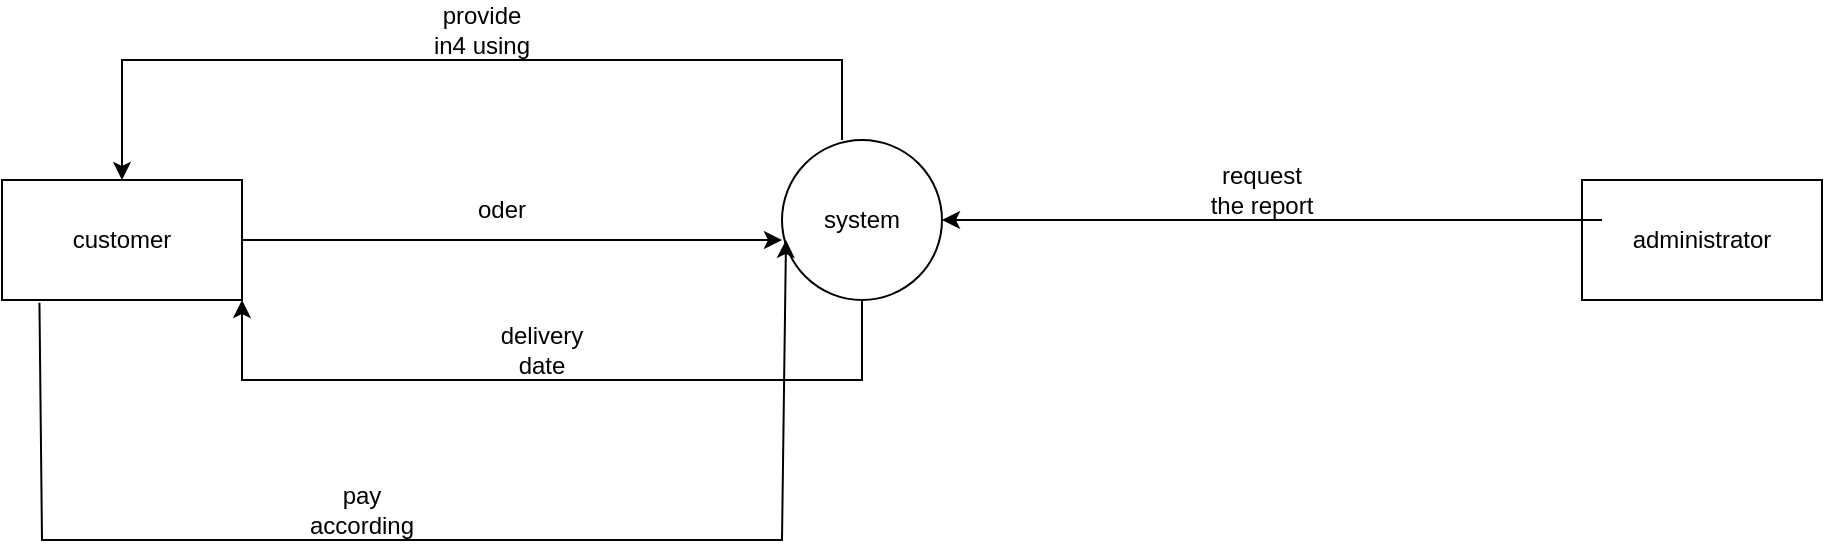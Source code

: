 <mxfile version="20.4.1" type="device"><diagram id="5GfhXI5I1z3buJtzJ-v2" name="Page-1"><mxGraphModel dx="1872" dy="468" grid="1" gridSize="10" guides="1" tooltips="1" connect="1" arrows="1" fold="1" page="1" pageScale="1" pageWidth="850" pageHeight="1100" math="0" shadow="0"><root><mxCell id="0"/><mxCell id="1" parent="0"/><mxCell id="kaSrv6zq5Nsq5rk66Q9--29" value="system" style="ellipse;whiteSpace=wrap;html=1;aspect=fixed;" vertex="1" parent="1"><mxGeometry x="120" y="200" width="80" height="80" as="geometry"/></mxCell><mxCell id="kaSrv6zq5Nsq5rk66Q9--30" value="customer" style="rounded=0;whiteSpace=wrap;html=1;" vertex="1" parent="1"><mxGeometry x="-270" y="220" width="120" height="60" as="geometry"/></mxCell><mxCell id="kaSrv6zq5Nsq5rk66Q9--31" value="administrator" style="rounded=0;whiteSpace=wrap;html=1;" vertex="1" parent="1"><mxGeometry x="520" y="220" width="120" height="60" as="geometry"/></mxCell><mxCell id="kaSrv6zq5Nsq5rk66Q9--32" value="" style="endArrow=classic;html=1;rounded=0;entryX=0.5;entryY=0;entryDx=0;entryDy=0;" edge="1" parent="1" target="kaSrv6zq5Nsq5rk66Q9--30"><mxGeometry width="50" height="50" relative="1" as="geometry"><mxPoint x="150" y="200" as="sourcePoint"/><mxPoint x="20" y="200" as="targetPoint"/><Array as="points"><mxPoint x="150" y="160"/><mxPoint x="-210" y="160"/></Array></mxGeometry></mxCell><mxCell id="kaSrv6zq5Nsq5rk66Q9--33" value="provide in4 using" style="text;html=1;strokeColor=none;fillColor=none;align=center;verticalAlign=middle;whiteSpace=wrap;rounded=0;" vertex="1" parent="1"><mxGeometry x="-60" y="130" width="60" height="30" as="geometry"/></mxCell><mxCell id="kaSrv6zq5Nsq5rk66Q9--34" value="" style="endArrow=classic;html=1;rounded=0;exitX=0.156;exitY=1.022;exitDx=0;exitDy=0;entryX=0.025;entryY=0.625;entryDx=0;entryDy=0;entryPerimeter=0;exitPerimeter=0;" edge="1" parent="1" source="kaSrv6zq5Nsq5rk66Q9--30" target="kaSrv6zq5Nsq5rk66Q9--29"><mxGeometry width="50" height="50" relative="1" as="geometry"><mxPoint x="-100" y="280" as="sourcePoint"/><mxPoint x="-50" y="230" as="targetPoint"/><Array as="points"><mxPoint x="-250" y="400"/><mxPoint x="120" y="400"/></Array></mxGeometry></mxCell><mxCell id="kaSrv6zq5Nsq5rk66Q9--35" value="oder" style="text;html=1;strokeColor=none;fillColor=none;align=center;verticalAlign=middle;whiteSpace=wrap;rounded=0;" vertex="1" parent="1"><mxGeometry x="-50" y="220" width="60" height="30" as="geometry"/></mxCell><mxCell id="kaSrv6zq5Nsq5rk66Q9--36" value="" style="endArrow=classic;html=1;rounded=0;entryX=1;entryY=1;entryDx=0;entryDy=0;" edge="1" parent="1" source="kaSrv6zq5Nsq5rk66Q9--29" target="kaSrv6zq5Nsq5rk66Q9--30"><mxGeometry width="50" height="50" relative="1" as="geometry"><mxPoint x="-20" y="400" as="sourcePoint"/><mxPoint x="30" y="350" as="targetPoint"/><Array as="points"><mxPoint x="160" y="320"/><mxPoint x="-150" y="320"/></Array></mxGeometry></mxCell><mxCell id="kaSrv6zq5Nsq5rk66Q9--37" value="delivery date" style="text;html=1;strokeColor=none;fillColor=none;align=center;verticalAlign=middle;whiteSpace=wrap;rounded=0;" vertex="1" parent="1"><mxGeometry x="-30" y="290" width="60" height="30" as="geometry"/></mxCell><mxCell id="kaSrv6zq5Nsq5rk66Q9--38" value="" style="endArrow=classic;html=1;rounded=0;" edge="1" parent="1" source="kaSrv6zq5Nsq5rk66Q9--30"><mxGeometry width="50" height="50" relative="1" as="geometry"><mxPoint x="-60" y="430" as="sourcePoint"/><mxPoint x="120" y="250" as="targetPoint"/></mxGeometry></mxCell><mxCell id="kaSrv6zq5Nsq5rk66Q9--39" value="pay according" style="text;html=1;strokeColor=none;fillColor=none;align=center;verticalAlign=middle;whiteSpace=wrap;rounded=0;" vertex="1" parent="1"><mxGeometry x="-120" y="370" width="60" height="30" as="geometry"/></mxCell><mxCell id="kaSrv6zq5Nsq5rk66Q9--40" value="" style="endArrow=classic;html=1;rounded=0;entryX=1;entryY=0.5;entryDx=0;entryDy=0;" edge="1" parent="1" target="kaSrv6zq5Nsq5rk66Q9--29"><mxGeometry width="50" height="50" relative="1" as="geometry"><mxPoint x="530" y="240" as="sourcePoint"/><mxPoint x="450" y="240" as="targetPoint"/></mxGeometry></mxCell><mxCell id="kaSrv6zq5Nsq5rk66Q9--41" value="request the report" style="text;html=1;strokeColor=none;fillColor=none;align=center;verticalAlign=middle;whiteSpace=wrap;rounded=0;" vertex="1" parent="1"><mxGeometry x="330" y="210" width="60" height="30" as="geometry"/></mxCell></root></mxGraphModel></diagram></mxfile>
